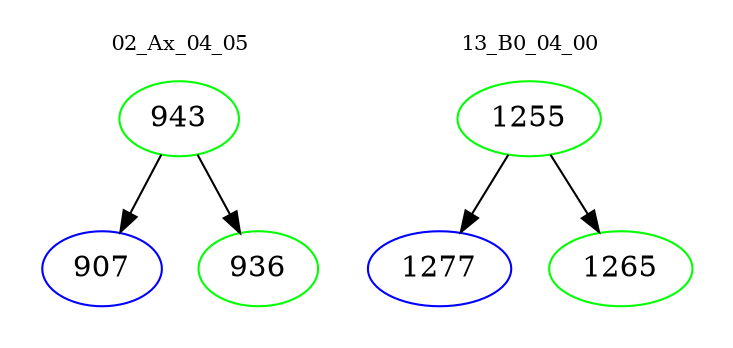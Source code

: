 digraph{
subgraph cluster_0 {
color = white
label = "02_Ax_04_05";
fontsize=10;
T0_943 [label="943", color="green"]
T0_943 -> T0_907 [color="black"]
T0_907 [label="907", color="blue"]
T0_943 -> T0_936 [color="black"]
T0_936 [label="936", color="green"]
}
subgraph cluster_1 {
color = white
label = "13_B0_04_00";
fontsize=10;
T1_1255 [label="1255", color="green"]
T1_1255 -> T1_1277 [color="black"]
T1_1277 [label="1277", color="blue"]
T1_1255 -> T1_1265 [color="black"]
T1_1265 [label="1265", color="green"]
}
}
